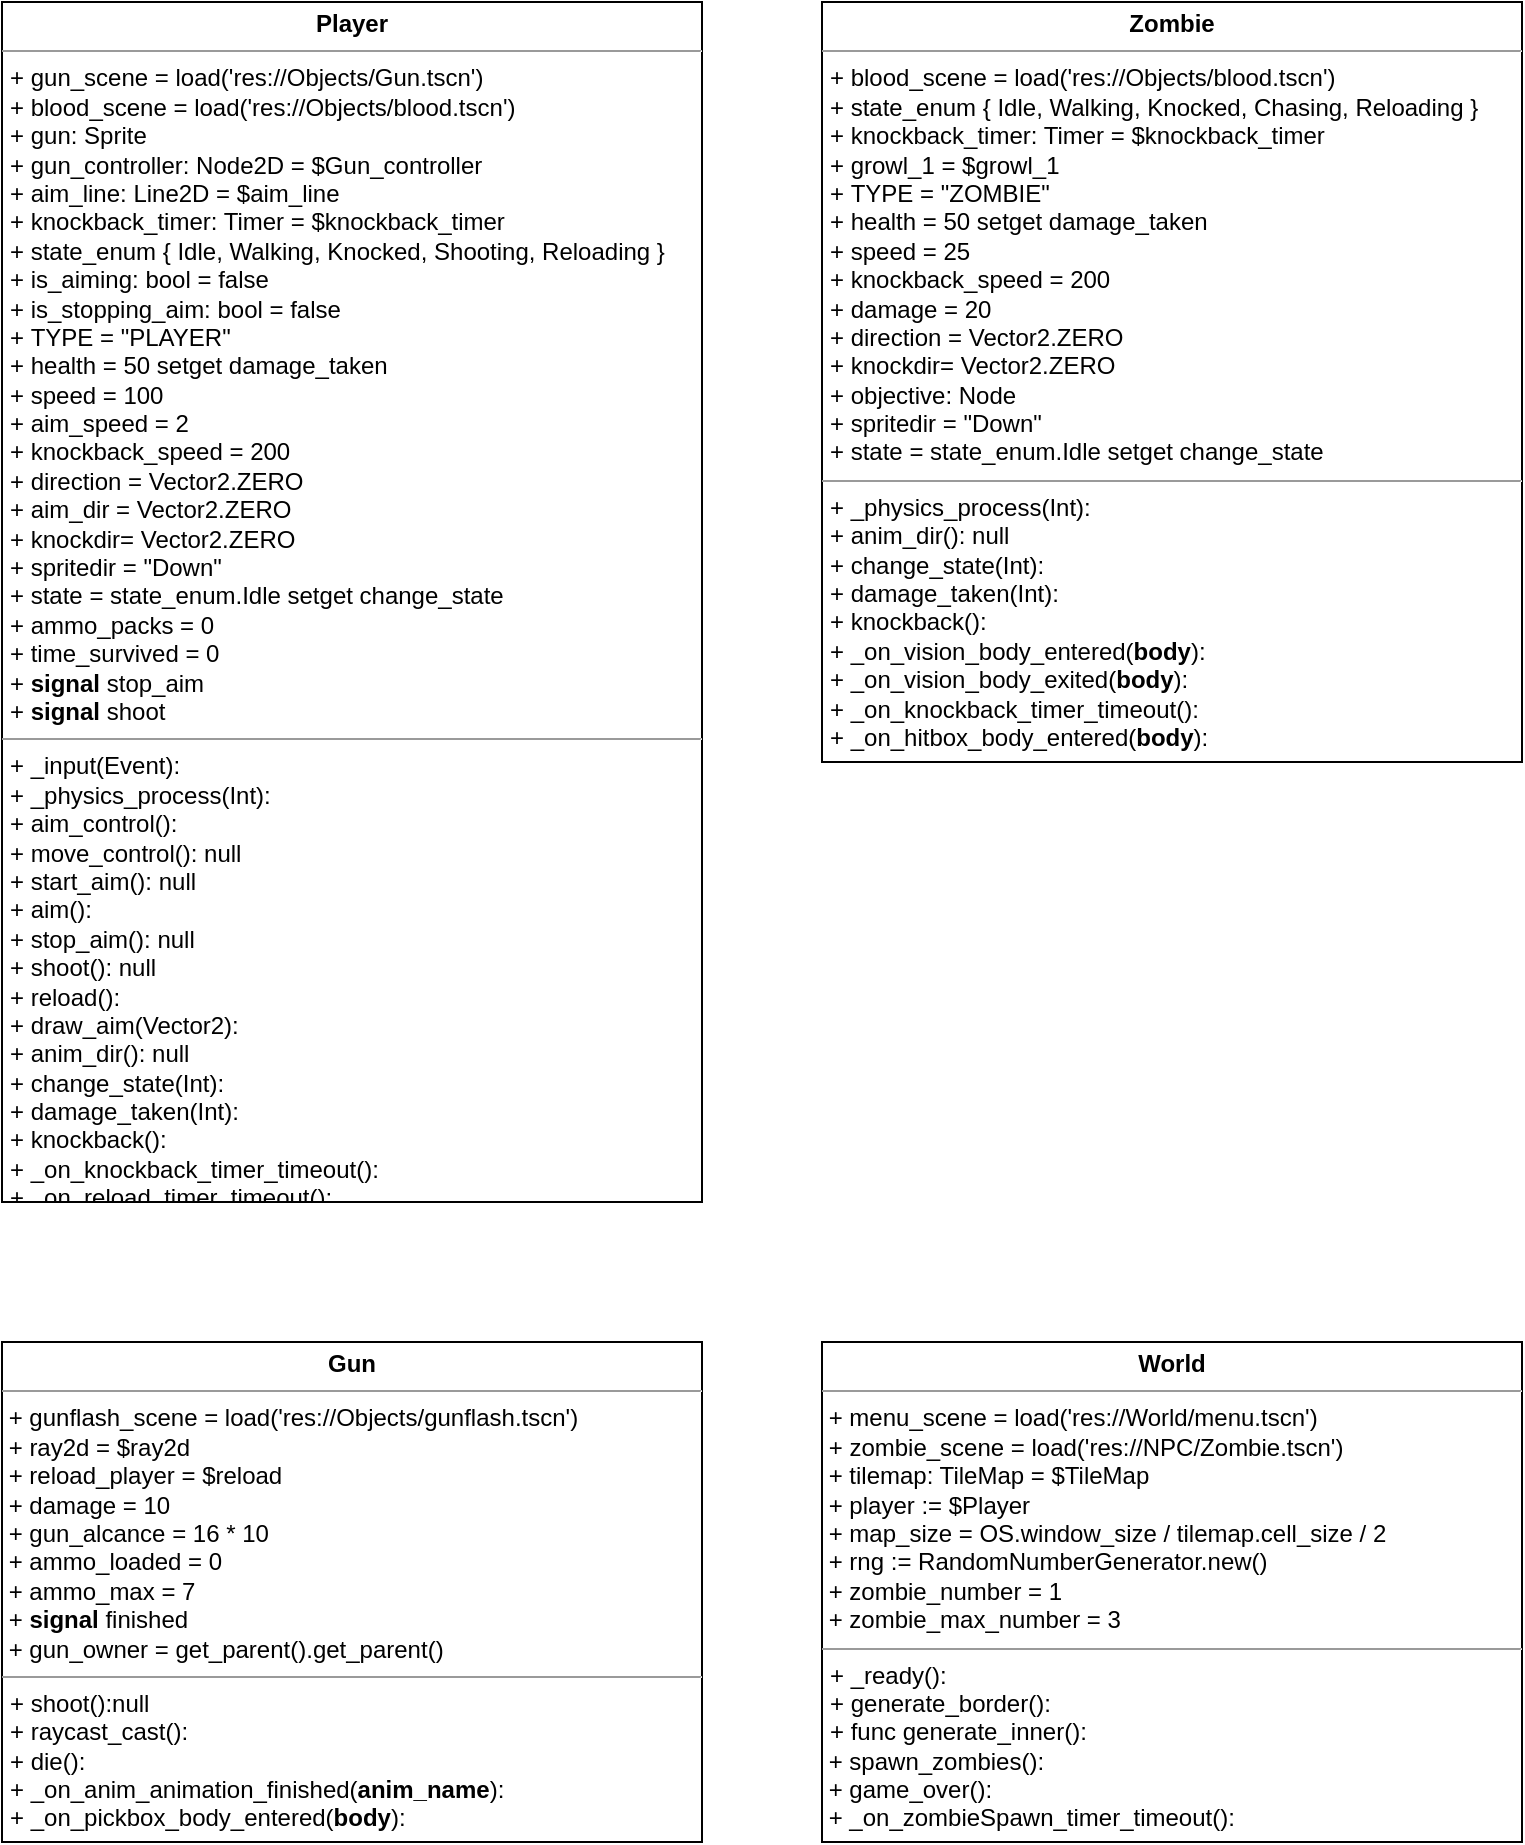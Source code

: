 <mxfile version="14.4.3" type="google"><diagram id="v1RYoBJB5jalMueR_Oi_" name="Page-1"><mxGraphModel dx="556" dy="452" grid="1" gridSize="10" guides="1" tooltips="1" connect="1" arrows="1" fold="1" page="1" pageScale="1" pageWidth="827" pageHeight="1169" math="0" shadow="0"><root><mxCell id="0"/><mxCell id="1" parent="0"/><mxCell id="WQ8BeFjv8zYx70VDjnHg-1" value="&lt;p style=&quot;margin: 0px ; margin-top: 4px ; text-align: center&quot;&gt;&lt;b&gt;Player&lt;/b&gt;&lt;/p&gt;&lt;hr size=&quot;1&quot;&gt;&lt;p style=&quot;margin: 0px ; margin-left: 4px&quot;&gt;+ gun_scene = load('res://Objects/Gun.tscn')&lt;br&gt;+&amp;nbsp;blood_scene = load('res://Objects/blood.tscn')&lt;/p&gt;&lt;p style=&quot;margin: 0px ; margin-left: 4px&quot;&gt;+&amp;nbsp;gun: Sprite&lt;/p&gt;&lt;p style=&quot;margin: 0px ; margin-left: 4px&quot;&gt;+&amp;nbsp;gun_controller: Node2D = $Gun_controller&lt;/p&gt;&lt;p style=&quot;margin: 0px ; margin-left: 4px&quot;&gt;+&amp;nbsp;aim_line: Line2D = $aim_line&lt;/p&gt;&lt;p style=&quot;margin: 0px ; margin-left: 4px&quot;&gt;+&amp;nbsp;knockback_timer: Timer = $knockback_timer&lt;/p&gt;&lt;p style=&quot;margin: 0px ; margin-left: 4px&quot;&gt;+ state_enum { Idle, Walking, Knocked, Shooting, Reloading }&lt;br&gt;&lt;/p&gt;&lt;p style=&quot;margin: 0px ; margin-left: 4px&quot;&gt;+&amp;nbsp;is_aiming: bool = false&lt;/p&gt;&lt;p style=&quot;margin: 0px ; margin-left: 4px&quot;&gt;+&amp;nbsp;is_stopping_aim: bool = false&lt;/p&gt;&lt;p style=&quot;margin: 0px ; margin-left: 4px&quot;&gt;+&amp;nbsp;TYPE = &quot;PLAYER&quot;&lt;/p&gt;&lt;p style=&quot;margin: 0px ; margin-left: 4px&quot;&gt;+&amp;nbsp;health = 50 setget damage_taken&lt;/p&gt;&lt;p style=&quot;margin: 0px ; margin-left: 4px&quot;&gt;+&amp;nbsp;speed = 100&lt;/p&gt;&lt;p style=&quot;margin: 0px ; margin-left: 4px&quot;&gt;+&amp;nbsp;aim_speed = 2&lt;/p&gt;&lt;p style=&quot;margin: 0px ; margin-left: 4px&quot;&gt;+&amp;nbsp;knockback_speed = 200&lt;/p&gt;&lt;p style=&quot;margin: 0px ; margin-left: 4px&quot;&gt;+&amp;nbsp;direction = Vector2.ZERO&lt;/p&gt;&lt;p style=&quot;margin: 0px ; margin-left: 4px&quot;&gt;+&amp;nbsp;aim_dir = Vector2.ZERO&lt;br&gt;&lt;/p&gt;&lt;p style=&quot;margin: 0px ; margin-left: 4px&quot;&gt;+&amp;nbsp;knockdir= Vector2.ZERO&lt;br&gt;&lt;/p&gt;&lt;p style=&quot;margin: 0px ; margin-left: 4px&quot;&gt;+&amp;nbsp;spritedir = &quot;Down&quot;&lt;/p&gt;&lt;p style=&quot;margin: 0px ; margin-left: 4px&quot;&gt;+&amp;nbsp;state = state_enum.Idle setget change_state&lt;/p&gt;&lt;p style=&quot;margin: 0px ; margin-left: 4px&quot;&gt;+&amp;nbsp;ammo_packs = 0&lt;/p&gt;&lt;p style=&quot;margin: 0px ; margin-left: 4px&quot;&gt;+ time_survived = 0&amp;nbsp;&lt;br&gt;&lt;/p&gt;&lt;p style=&quot;margin: 0px ; margin-left: 4px&quot;&gt;+&amp;nbsp;&lt;b&gt;signal &lt;/b&gt;stop_aim&lt;/p&gt;&lt;p style=&quot;margin: 0px ; margin-left: 4px&quot;&gt;+&amp;nbsp;&lt;b&gt;signal &lt;/b&gt;shoot&lt;/p&gt;&lt;hr size=&quot;1&quot;&gt;&lt;p style=&quot;margin: 0px ; margin-left: 4px&quot;&gt;+ _input(Event):&lt;/p&gt;&lt;p style=&quot;margin: 0px ; margin-left: 4px&quot;&gt;+&amp;nbsp;_physics_process(Int):&lt;/p&gt;&lt;p style=&quot;margin: 0px ; margin-left: 4px&quot;&gt;+&amp;nbsp;aim_control():&lt;/p&gt;&lt;p style=&quot;margin: 0px ; margin-left: 4px&quot;&gt;+&amp;nbsp;move_control(): null&lt;/p&gt;&lt;p style=&quot;margin: 0px ; margin-left: 4px&quot;&gt;+&amp;nbsp;start_aim(): null&lt;/p&gt;&lt;p style=&quot;margin: 0px ; margin-left: 4px&quot;&gt;+&amp;nbsp;aim():&lt;/p&gt;&lt;p style=&quot;margin: 0px ; margin-left: 4px&quot;&gt;+&amp;nbsp;stop_aim(): null&lt;/p&gt;&lt;p style=&quot;margin: 0px ; margin-left: 4px&quot;&gt;+&amp;nbsp;shoot(): null&lt;/p&gt;&lt;p style=&quot;margin: 0px ; margin-left: 4px&quot;&gt;+&amp;nbsp;reload():&lt;/p&gt;&lt;p style=&quot;margin: 0px ; margin-left: 4px&quot;&gt;+&amp;nbsp;draw_aim(Vector2):&lt;/p&gt;&lt;p style=&quot;margin: 0px ; margin-left: 4px&quot;&gt;+&amp;nbsp;anim_dir(): null&lt;/p&gt;&lt;p style=&quot;margin: 0px ; margin-left: 4px&quot;&gt;+&amp;nbsp;change_state(Int):&lt;/p&gt;&lt;p style=&quot;margin: 0px ; margin-left: 4px&quot;&gt;+&amp;nbsp;damage_taken(Int):&lt;/p&gt;&lt;p style=&quot;margin: 0px ; margin-left: 4px&quot;&gt;+&amp;nbsp;knockback():&lt;/p&gt;&lt;p style=&quot;margin: 0px ; margin-left: 4px&quot;&gt;+&amp;nbsp;_on_knockback_timer_timeout():&lt;br&gt;+ _on_reload_timer_timeout():&lt;/p&gt;" style="verticalAlign=top;align=left;overflow=fill;fontSize=12;fontFamily=Helvetica;html=1;" vertex="1" parent="1"><mxGeometry x="40" y="40" width="350" height="600" as="geometry"/></mxCell><mxCell id="WQ8BeFjv8zYx70VDjnHg-2" value="&lt;p style=&quot;margin: 0px ; margin-top: 4px ; text-align: center&quot;&gt;&lt;b&gt;Zombie&lt;/b&gt;&lt;/p&gt;&lt;hr size=&quot;1&quot;&gt;&lt;p style=&quot;margin: 0px ; margin-left: 4px&quot;&gt;+&amp;nbsp;blood_scene = load('res://Objects/blood.tscn')&lt;/p&gt;&lt;p style=&quot;margin: 0px ; margin-left: 4px&quot;&gt;+ state_enum { Idle, Walking, Knocked, Chasing, Reloading }&lt;br&gt;&lt;/p&gt;&lt;p style=&quot;margin: 0px ; margin-left: 4px&quot;&gt;&lt;span&gt;+&amp;nbsp;knockback_timer: Timer = $knockback_timer&lt;/span&gt;&lt;br&gt;&lt;/p&gt;&lt;p style=&quot;margin: 0px ; margin-left: 4px&quot;&gt;+ growl_1 = $growl_1&lt;/p&gt;&lt;p style=&quot;margin: 0px ; margin-left: 4px&quot;&gt;+&amp;nbsp;TYPE = &quot;ZOMBIE&quot;&lt;br&gt;&lt;/p&gt;&lt;p style=&quot;margin: 0px 0px 0px 4px&quot;&gt;+&amp;nbsp;health = 50 setget damage_taken&lt;/p&gt;&lt;p style=&quot;margin: 0px 0px 0px 4px&quot;&gt;+&amp;nbsp;speed = 25&lt;/p&gt;&lt;p style=&quot;margin: 0px ; margin-left: 4px&quot;&gt;+&amp;nbsp;knockback_speed = 200&lt;br&gt;&lt;/p&gt;&lt;p style=&quot;margin: 0px ; margin-left: 4px&quot;&gt;+ damage = 20&lt;/p&gt;&lt;p style=&quot;margin: 0px ; margin-left: 4px&quot;&gt;+&amp;nbsp;direction = Vector2.ZERO&lt;br&gt;&lt;/p&gt;&lt;p style=&quot;margin: 0px ; margin-left: 4px&quot;&gt;+&amp;nbsp;knockdir= Vector2.ZERO&lt;br&gt;&lt;/p&gt;&lt;p style=&quot;margin: 0px ; margin-left: 4px&quot;&gt;+&amp;nbsp;objective: Node&lt;/p&gt;&lt;p style=&quot;margin: 0px ; margin-left: 4px&quot;&gt;+&amp;nbsp;spritedir = &quot;Down&quot;&lt;br&gt;&lt;/p&gt;&lt;p style=&quot;margin: 0px ; margin-left: 4px&quot;&gt;+&amp;nbsp;state = state_enum.Idle setget change_state&lt;/p&gt;&lt;hr size=&quot;1&quot;&gt;&lt;p style=&quot;margin: 0px ; margin-left: 4px&quot;&gt;&lt;span&gt;+&amp;nbsp;_physics_process(Int):&lt;/span&gt;&lt;br&gt;&lt;/p&gt;&lt;p style=&quot;margin: 0px ; margin-left: 4px&quot;&gt;+&amp;nbsp;anim_dir(): null&lt;br&gt;&lt;/p&gt;&lt;p style=&quot;margin: 0px ; margin-left: 4px&quot;&gt;+&amp;nbsp;change_state(Int):&lt;br&gt;&lt;/p&gt;&lt;p style=&quot;margin: 0px ; margin-left: 4px&quot;&gt;+&amp;nbsp;damage_taken(Int):&lt;br&gt;&lt;/p&gt;&lt;p style=&quot;margin: 0px ; margin-left: 4px&quot;&gt;+&amp;nbsp;knockback():&lt;br&gt;&lt;/p&gt;&lt;p style=&quot;margin: 0px ; margin-left: 4px&quot;&gt;+&amp;nbsp;_on_vision_body_entered(&lt;b&gt;body&lt;/b&gt;):&lt;/p&gt;&lt;p style=&quot;margin: 0px ; margin-left: 4px&quot;&gt;+&amp;nbsp;_on_vision_body_exited(&lt;b&gt;body&lt;/b&gt;):&lt;/p&gt;&lt;p style=&quot;margin: 0px ; margin-left: 4px&quot;&gt;+&amp;nbsp;_on_knockback_timer_timeout():&lt;br&gt;+ _on_hitbox_body_entered(&lt;b&gt;body&lt;/b&gt;):&lt;/p&gt;" style="verticalAlign=top;align=left;overflow=fill;fontSize=12;fontFamily=Helvetica;html=1;" vertex="1" parent="1"><mxGeometry x="450" y="40" width="350" height="380" as="geometry"/></mxCell><mxCell id="WQ8BeFjv8zYx70VDjnHg-3" value="&lt;p style=&quot;margin: 0px ; margin-top: 4px ; text-align: center&quot;&gt;&lt;b&gt;Gun&lt;/b&gt;&lt;/p&gt;&lt;hr size=&quot;1&quot;&gt;&lt;p style=&quot;margin: 0px ; margin-left: 4px&quot;&gt;&lt;/p&gt;&amp;nbsp;+ gunflash_scene = load('res://Objects/gunflash.tscn')&lt;p style=&quot;margin: 0px ; margin-left: 4px&quot;&gt;&lt;/p&gt;&amp;nbsp;+&lt;b&gt; &lt;/b&gt;ray2d = $ray2d&lt;br&gt;&amp;nbsp;+&amp;nbsp;reload_player = $reload&lt;br&gt;&amp;nbsp;+&amp;nbsp;damage = 10&lt;br&gt;&amp;nbsp;+&amp;nbsp;gun_alcance = 16 * 10&lt;br&gt;&amp;nbsp;+&amp;nbsp;ammo_loaded = 0&lt;br&gt;&amp;nbsp;+&amp;nbsp;ammo_max = 7&lt;br&gt;&amp;nbsp;+&amp;nbsp;&lt;b&gt;signal &lt;/b&gt;finished&lt;br&gt;&amp;nbsp;+&amp;nbsp;gun_owner = get_parent().get_parent()&lt;br&gt;&lt;hr size=&quot;1&quot;&gt;&lt;p style=&quot;margin: 0px ; margin-left: 4px&quot;&gt;+ shoot():null&lt;/p&gt;&lt;p style=&quot;margin: 0px ; margin-left: 4px&quot;&gt;+&amp;nbsp;raycast_cast():&lt;/p&gt;&lt;p style=&quot;margin: 0px ; margin-left: 4px&quot;&gt;+&amp;nbsp;die():&lt;/p&gt;&lt;p style=&quot;margin: 0px ; margin-left: 4px&quot;&gt;+&amp;nbsp;_on_anim_animation_finished(&lt;b&gt;anim_name&lt;/b&gt;):&lt;/p&gt;&lt;p style=&quot;margin: 0px ; margin-left: 4px&quot;&gt;+&amp;nbsp;_on_pickbox_body_entered(&lt;b&gt;body&lt;/b&gt;):&lt;/p&gt;&lt;p style=&quot;margin: 0px ; margin-left: 4px&quot;&gt;&lt;br&gt;&lt;/p&gt;" style="verticalAlign=top;align=left;overflow=fill;fontSize=12;fontFamily=Helvetica;html=1;" vertex="1" parent="1"><mxGeometry x="40" y="710" width="350" height="250" as="geometry"/></mxCell><mxCell id="WQ8BeFjv8zYx70VDjnHg-4" value="&lt;p style=&quot;margin: 0px ; margin-top: 4px ; text-align: center&quot;&gt;&lt;b&gt;World&lt;/b&gt;&lt;/p&gt;&lt;hr size=&quot;1&quot;&gt;&lt;p style=&quot;margin: 0px ; margin-left: 4px&quot;&gt;&lt;/p&gt;&amp;nbsp;+&amp;nbsp;menu_scene = load('res://World/menu.tscn')&lt;p style=&quot;margin: 0px ; margin-left: 4px&quot;&gt;&lt;/p&gt;&amp;nbsp;+&lt;b&gt;&amp;nbsp;&lt;/b&gt;zombie_scene = load('res://NPC/Zombie.tscn')&lt;br&gt;&amp;nbsp;+&amp;nbsp;tilemap: TileMap = $TileMap&amp;nbsp;&lt;br&gt;&amp;nbsp;+&amp;nbsp;player := $Player&amp;nbsp;&lt;br&gt;&amp;nbsp;+&amp;nbsp;map_size = OS.window_size / tilemap.cell_size / 2&lt;br&gt;&amp;nbsp;+&amp;nbsp;rng := RandomNumberGenerator.new()&lt;br&gt;&amp;nbsp;+&amp;nbsp;zombie_number = 1&lt;br&gt;&amp;nbsp;+ zombie_max_number = 3&lt;br&gt;&lt;hr size=&quot;1&quot;&gt;&lt;p style=&quot;margin: 0px ; margin-left: 4px&quot;&gt;+&amp;nbsp;_ready():&lt;/p&gt;&lt;p style=&quot;margin: 0px ; margin-left: 4px&quot;&gt;+&amp;nbsp;generate_border():&lt;/p&gt;&lt;p style=&quot;margin: 0px ; margin-left: 4px&quot;&gt;+&amp;nbsp;func generate_inner():&lt;/p&gt;&lt;p style=&quot;margin: 0px ; margin-left: 4px&quot;&gt;&lt;/p&gt;&amp;nbsp;+ spawn_zombies():&lt;br&gt;&amp;nbsp;+ game_over():&lt;br&gt;&amp;nbsp;+ _on_zombieSpawn_timer_timeout():&lt;br&gt;&lt;p style=&quot;margin: 0px ; margin-left: 4px&quot;&gt;&lt;br&gt;&lt;/p&gt;" style="verticalAlign=top;align=left;overflow=fill;fontSize=12;fontFamily=Helvetica;html=1;" vertex="1" parent="1"><mxGeometry x="450" y="710" width="350" height="250" as="geometry"/></mxCell></root></mxGraphModel></diagram></mxfile>